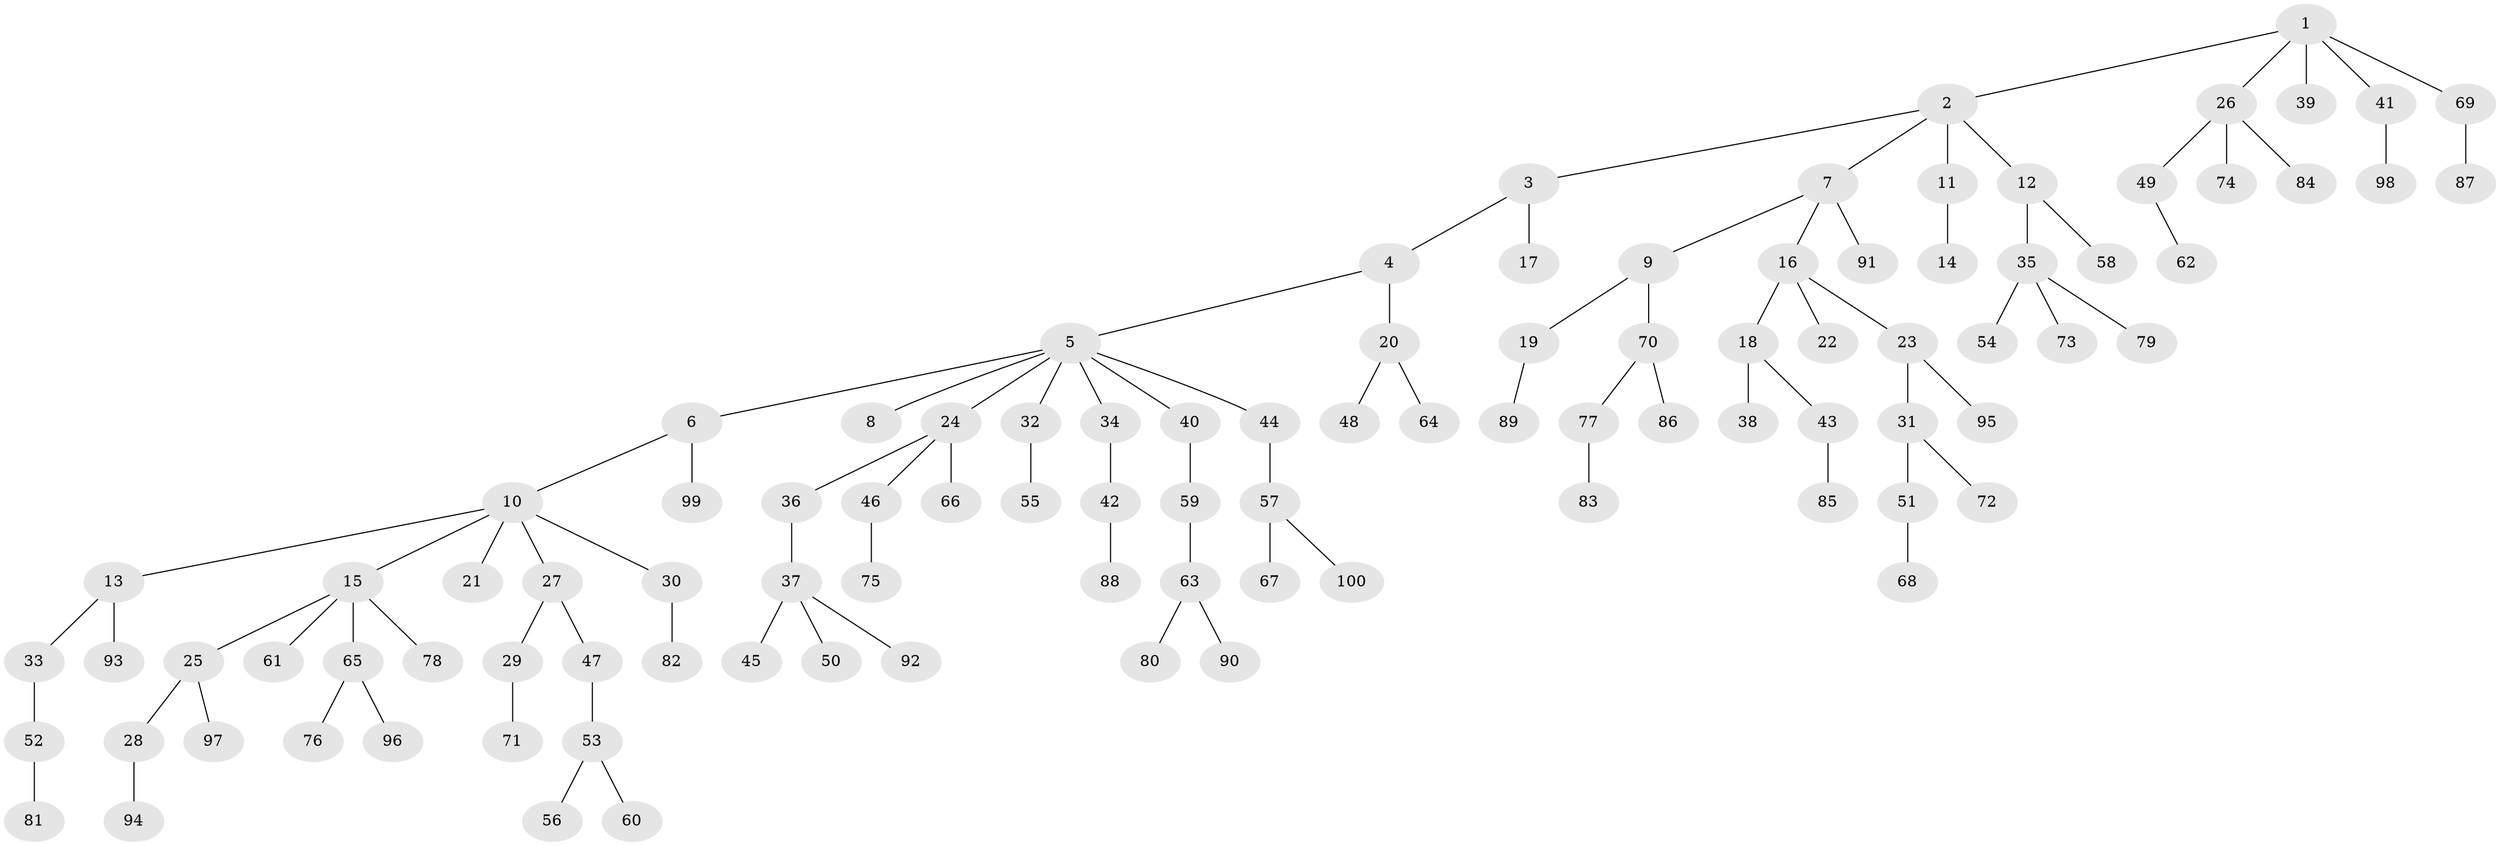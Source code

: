 // Generated by graph-tools (version 1.1) at 2025/11/02/21/25 10:11:10]
// undirected, 100 vertices, 99 edges
graph export_dot {
graph [start="1"]
  node [color=gray90,style=filled];
  1;
  2;
  3;
  4;
  5;
  6;
  7;
  8;
  9;
  10;
  11;
  12;
  13;
  14;
  15;
  16;
  17;
  18;
  19;
  20;
  21;
  22;
  23;
  24;
  25;
  26;
  27;
  28;
  29;
  30;
  31;
  32;
  33;
  34;
  35;
  36;
  37;
  38;
  39;
  40;
  41;
  42;
  43;
  44;
  45;
  46;
  47;
  48;
  49;
  50;
  51;
  52;
  53;
  54;
  55;
  56;
  57;
  58;
  59;
  60;
  61;
  62;
  63;
  64;
  65;
  66;
  67;
  68;
  69;
  70;
  71;
  72;
  73;
  74;
  75;
  76;
  77;
  78;
  79;
  80;
  81;
  82;
  83;
  84;
  85;
  86;
  87;
  88;
  89;
  90;
  91;
  92;
  93;
  94;
  95;
  96;
  97;
  98;
  99;
  100;
  1 -- 2;
  1 -- 26;
  1 -- 39;
  1 -- 41;
  1 -- 69;
  2 -- 3;
  2 -- 7;
  2 -- 11;
  2 -- 12;
  3 -- 4;
  3 -- 17;
  4 -- 5;
  4 -- 20;
  5 -- 6;
  5 -- 8;
  5 -- 24;
  5 -- 32;
  5 -- 34;
  5 -- 40;
  5 -- 44;
  6 -- 10;
  6 -- 99;
  7 -- 9;
  7 -- 16;
  7 -- 91;
  9 -- 19;
  9 -- 70;
  10 -- 13;
  10 -- 15;
  10 -- 21;
  10 -- 27;
  10 -- 30;
  11 -- 14;
  12 -- 35;
  12 -- 58;
  13 -- 33;
  13 -- 93;
  15 -- 25;
  15 -- 61;
  15 -- 65;
  15 -- 78;
  16 -- 18;
  16 -- 22;
  16 -- 23;
  18 -- 38;
  18 -- 43;
  19 -- 89;
  20 -- 48;
  20 -- 64;
  23 -- 31;
  23 -- 95;
  24 -- 36;
  24 -- 46;
  24 -- 66;
  25 -- 28;
  25 -- 97;
  26 -- 49;
  26 -- 74;
  26 -- 84;
  27 -- 29;
  27 -- 47;
  28 -- 94;
  29 -- 71;
  30 -- 82;
  31 -- 51;
  31 -- 72;
  32 -- 55;
  33 -- 52;
  34 -- 42;
  35 -- 54;
  35 -- 73;
  35 -- 79;
  36 -- 37;
  37 -- 45;
  37 -- 50;
  37 -- 92;
  40 -- 59;
  41 -- 98;
  42 -- 88;
  43 -- 85;
  44 -- 57;
  46 -- 75;
  47 -- 53;
  49 -- 62;
  51 -- 68;
  52 -- 81;
  53 -- 56;
  53 -- 60;
  57 -- 67;
  57 -- 100;
  59 -- 63;
  63 -- 80;
  63 -- 90;
  65 -- 76;
  65 -- 96;
  69 -- 87;
  70 -- 77;
  70 -- 86;
  77 -- 83;
}
